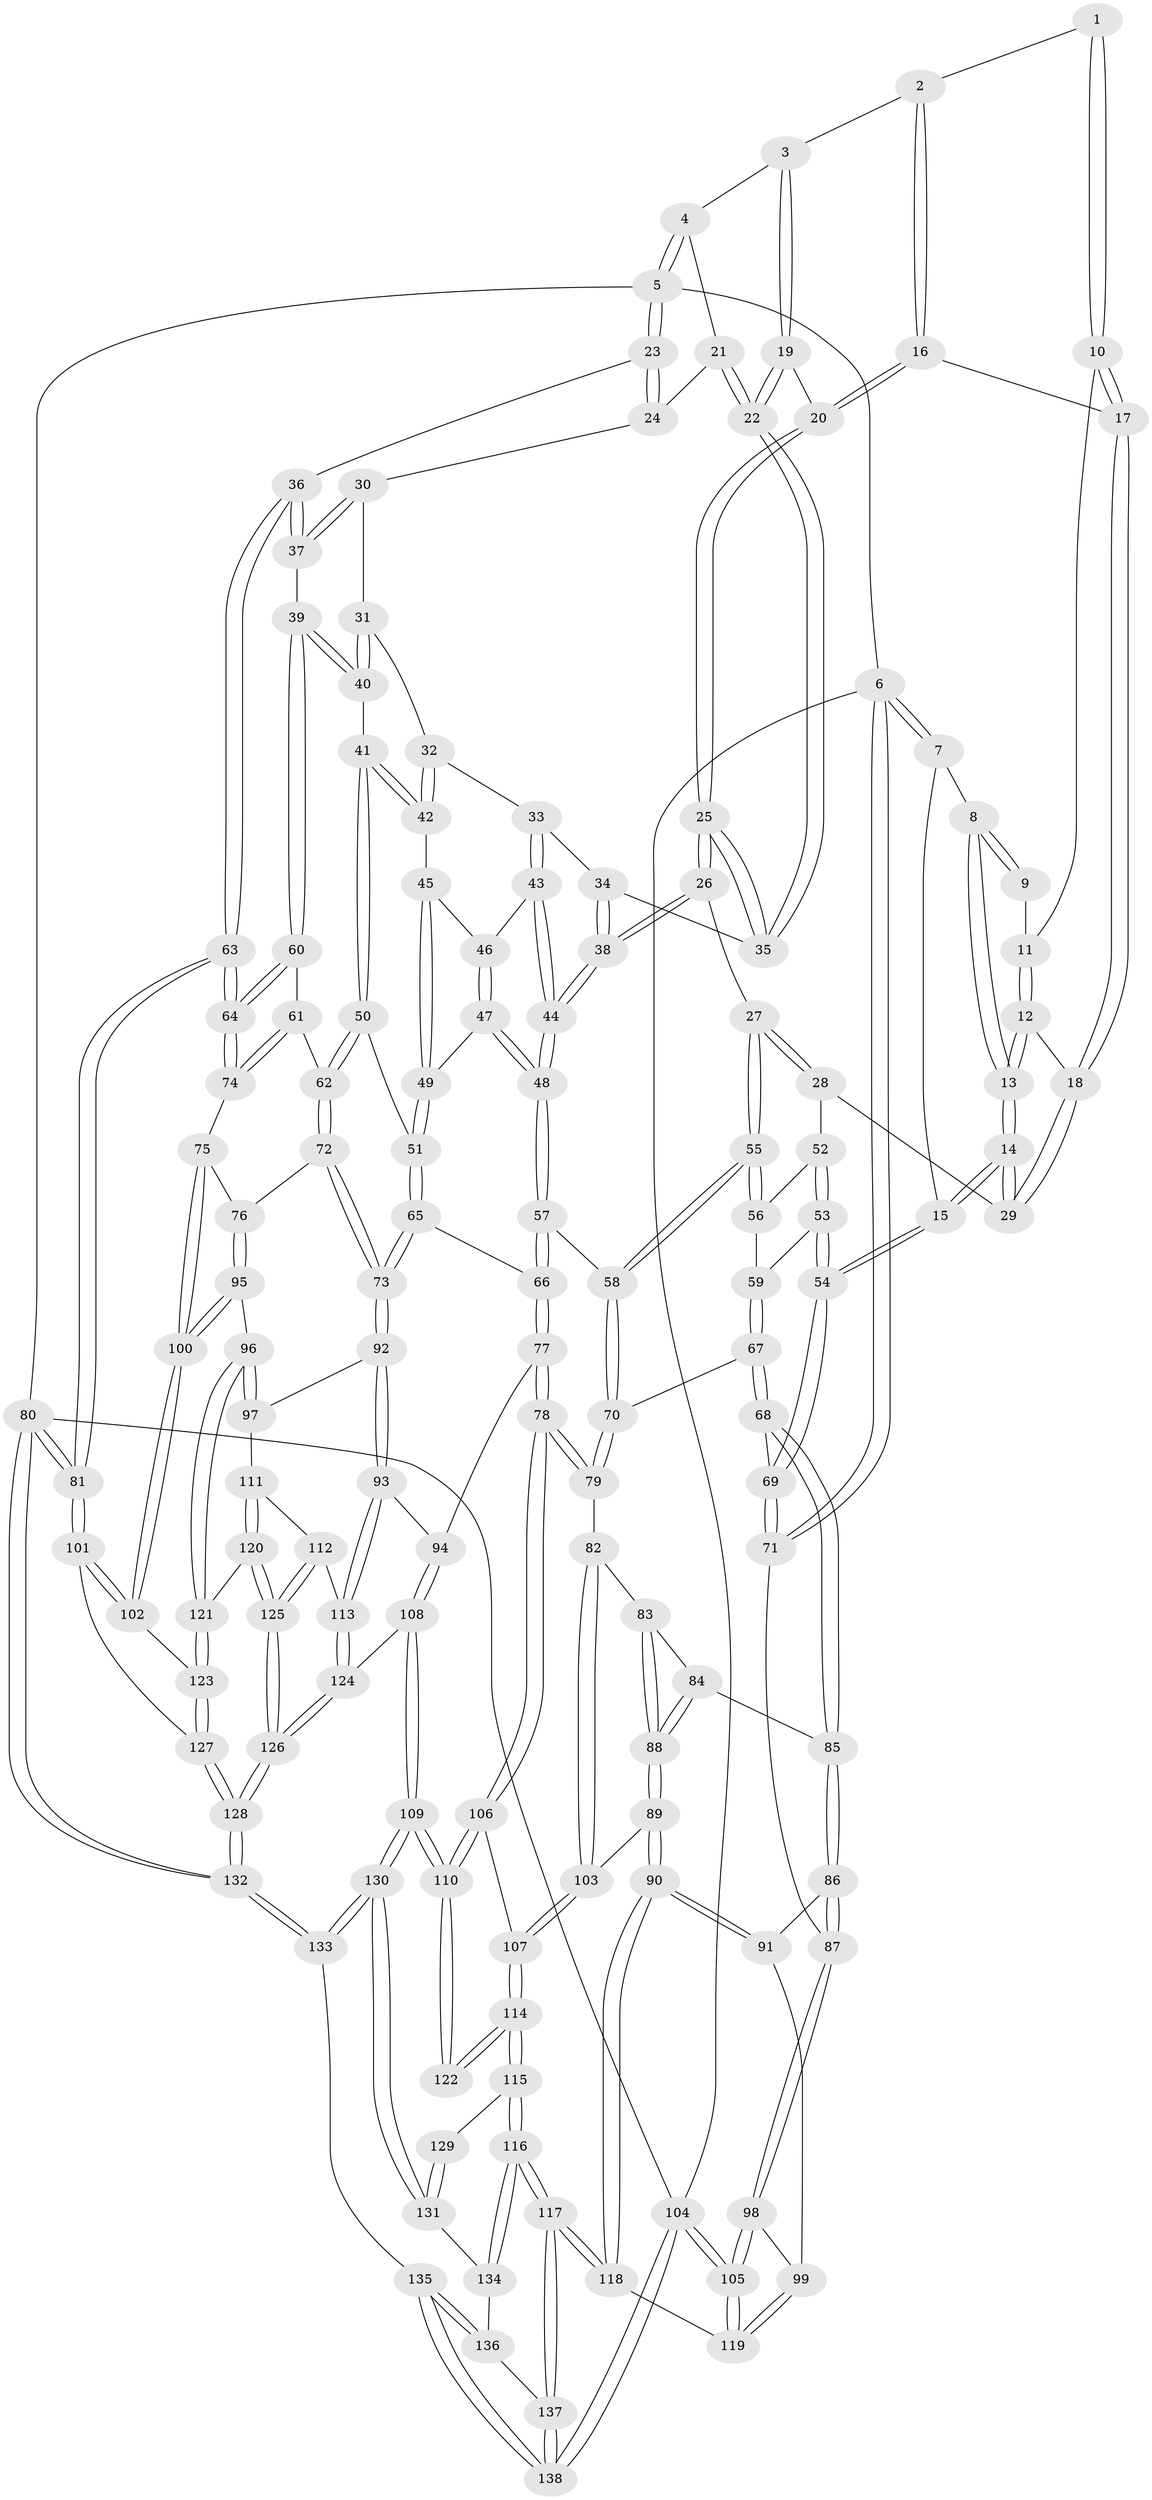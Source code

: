 // Generated by graph-tools (version 1.1) at 2025/27/03/09/25 03:27:04]
// undirected, 138 vertices, 342 edges
graph export_dot {
graph [start="1"]
  node [color=gray90,style=filled];
  1 [pos="+0.4498544127683337+0"];
  2 [pos="+0.5650433170860766+0"];
  3 [pos="+0.595853364247376+0"];
  4 [pos="+0.8606773528141124+0"];
  5 [pos="+1+0"];
  6 [pos="+0+0"];
  7 [pos="+0.02738538376471218+0"];
  8 [pos="+0.12595937465140886+0"];
  9 [pos="+0.26484226126433424+0"];
  10 [pos="+0.37232725434696967+0.04194325149987497"];
  11 [pos="+0.32353729484745053+0"];
  12 [pos="+0.30371962091086957+0.10074058836523557"];
  13 [pos="+0.17933148804147883+0.07141185295733063"];
  14 [pos="+0.07174563994490468+0.25889835992394306"];
  15 [pos="+0.055919427911469234+0.27769587007198976"];
  16 [pos="+0.4129214483886338+0.08110257830240722"];
  17 [pos="+0.3745358238099346+0.07819830566362085"];
  18 [pos="+0.3177705011875592+0.10785400509013368"];
  19 [pos="+0.6227856601925481+0"];
  20 [pos="+0.4651507605980732+0.12432076036007349"];
  21 [pos="+0.8090469056375663+0.05349714731598776"];
  22 [pos="+0.6604506893317065+0.06740557087431706"];
  23 [pos="+1+0"];
  24 [pos="+0.8913780919474433+0.09114133710757523"];
  25 [pos="+0.46852883351886004+0.24518299018074777"];
  26 [pos="+0.46657066357808274+0.2522541939738981"];
  27 [pos="+0.459446113831321+0.25481192861552704"];
  28 [pos="+0.3951485188979556+0.2523982757032448"];
  29 [pos="+0.3389758885265559+0.19172710830046194"];
  30 [pos="+0.8796930519890578+0.12925323016471035"];
  31 [pos="+0.7811607866558186+0.1781189876062585"];
  32 [pos="+0.7295155990695037+0.1732897293828217"];
  33 [pos="+0.701652624136879+0.16117272237125588"];
  34 [pos="+0.6726372630093509+0.09932663945540249"];
  35 [pos="+0.6610408309552129+0.07195202650661466"];
  36 [pos="+1+0.25431191104872297"];
  37 [pos="+0.9691602413982637+0.2902529052626754"];
  38 [pos="+0.5152933498151949+0.2775897897169395"];
  39 [pos="+0.9636333699976144+0.29383042282752986"];
  40 [pos="+0.8700775746343511+0.309585960185435"];
  41 [pos="+0.8389495755631763+0.3308620514536806"];
  42 [pos="+0.7613587487447961+0.29346614416576206"];
  43 [pos="+0.6821020249582856+0.1946111291813023"];
  44 [pos="+0.5488259054196654+0.29690640471598106"];
  45 [pos="+0.7200887863942129+0.310182528029682"];
  46 [pos="+0.6881845261050125+0.2580674081529511"];
  47 [pos="+0.6292242965581808+0.3647069424261064"];
  48 [pos="+0.588373075851509+0.362021343286224"];
  49 [pos="+0.6795863883246525+0.37806774552721706"];
  50 [pos="+0.7907007365413787+0.42111961254443475"];
  51 [pos="+0.6890499373116368+0.3863023070926837"];
  52 [pos="+0.36752409221607296+0.27657509162522387"];
  53 [pos="+0.2565995497192057+0.3396134745313354"];
  54 [pos="+0.05181791669619454+0.28270053616136337"];
  55 [pos="+0.42588706490851863+0.42846761420347923"];
  56 [pos="+0.3693941307085969+0.3712706998755921"];
  57 [pos="+0.5424265761878317+0.47188351286598945"];
  58 [pos="+0.4282326741785971+0.4875877038968139"];
  59 [pos="+0.29679342239441153+0.4126589841338109"];
  60 [pos="+0.943940738623333+0.4009710742399088"];
  61 [pos="+0.8927973734799755+0.47655546240763885"];
  62 [pos="+0.8052304245332301+0.4690449129370605"];
  63 [pos="+1+0.5692079026799605"];
  64 [pos="+1+0.5716984122771646"];
  65 [pos="+0.6511114466585949+0.5689374370327263"];
  66 [pos="+0.6219571343954934+0.5615369763193822"];
  67 [pos="+0.32516201984669957+0.4990816760971477"];
  68 [pos="+0.24477318189131572+0.5440266654692475"];
  69 [pos="+0+0.30809614068093377"];
  70 [pos="+0.4001440997783237+0.5101915105905536"];
  71 [pos="+0+0.33703690901575406"];
  72 [pos="+0.7595903792277306+0.5685283610513245"];
  73 [pos="+0.7050671787428829+0.5987507281799762"];
  74 [pos="+1+0.5832149103939207"];
  75 [pos="+0.9702944230435921+0.6072969727093235"];
  76 [pos="+0.7877623848431842+0.5810363416675665"];
  77 [pos="+0.4912755798370989+0.6682670607141145"];
  78 [pos="+0.44128022375296144+0.6631501068164206"];
  79 [pos="+0.43610253461906834+0.6579741374269296"];
  80 [pos="+1+1"];
  81 [pos="+1+0.8867688467031288"];
  82 [pos="+0.373613675062603+0.6681872539306507"];
  83 [pos="+0.36936553532462707+0.667296231250001"];
  84 [pos="+0.245872994150367+0.5741948628075625"];
  85 [pos="+0.2403042281631997+0.5546759512326008"];
  86 [pos="+0.13017520987112935+0.6108507762411093"];
  87 [pos="+0+0.4309979941936725"];
  88 [pos="+0.2543672131065136+0.6761350029046158"];
  89 [pos="+0.25227955092101656+0.6814801447209381"];
  90 [pos="+0.18731215151083974+0.7352781598104151"];
  91 [pos="+0.1298657199636144+0.6201473678986251"];
  92 [pos="+0.7045036458674007+0.6459152085849946"];
  93 [pos="+0.6080726879466026+0.7442711551198457"];
  94 [pos="+0.5258078986065223+0.7034101133267793"];
  95 [pos="+0.8887120649885396+0.728171459642187"];
  96 [pos="+0.8714058140191626+0.7349965582458924"];
  97 [pos="+0.7375368932480686+0.6958387148650005"];
  98 [pos="+0+0.6092479334397926"];
  99 [pos="+0.05319371060577527+0.7168472222247967"];
  100 [pos="+0.9044831982850212+0.726858155043257"];
  101 [pos="+1+0.8617042607292036"];
  102 [pos="+0.9115663509332593+0.735640320709382"];
  103 [pos="+0.3096629286819074+0.7399215593847457"];
  104 [pos="+0+1"];
  105 [pos="+0+0.8432507602183591"];
  106 [pos="+0.4292487625812185+0.7118284329107701"];
  107 [pos="+0.3130778359880933+0.7670678830140363"];
  108 [pos="+0.5002669775097773+0.8463683044561116"];
  109 [pos="+0.4621698968195177+0.8662274675159184"];
  110 [pos="+0.42443841959901385+0.8108464113926772"];
  111 [pos="+0.7379606119803264+0.7370058364543169"];
  112 [pos="+0.6749945531419056+0.8068853491822439"];
  113 [pos="+0.6082088165776691+0.7456524279794314"];
  114 [pos="+0.3118516874246847+0.7733133198640658"];
  115 [pos="+0.24699869234786473+0.8338729553675477"];
  116 [pos="+0.19928355975806294+0.8619831430409565"];
  117 [pos="+0.1689755586928281+0.8637458774037102"];
  118 [pos="+0.15365902386537186+0.8387117993500094"];
  119 [pos="+0.13895359926899203+0.8314010332377968"];
  120 [pos="+0.7709031552395815+0.8082525357881777"];
  121 [pos="+0.828606923170601+0.7967986301608663"];
  122 [pos="+0.40202028524606404+0.8099821132011444"];
  123 [pos="+0.8715301695155281+0.900878109157972"];
  124 [pos="+0.5658546035496215+0.8345366899190532"];
  125 [pos="+0.7075477298211057+0.9191038472722477"];
  126 [pos="+0.7026579228619035+0.9539641240798575"];
  127 [pos="+0.8788268663494929+0.9358376128403573"];
  128 [pos="+0.7343792800529932+1"];
  129 [pos="+0.3461646050226615+0.8388974848779421"];
  130 [pos="+0.4466795877818584+0.9366949160182167"];
  131 [pos="+0.3570290717444287+0.9203217718800102"];
  132 [pos="+0.7099728773373143+1"];
  133 [pos="+0.5405855019239748+1"];
  134 [pos="+0.3185767236343488+0.9199542346977939"];
  135 [pos="+0.39492795269890657+1"];
  136 [pos="+0.3111669984325217+0.9668220429042873"];
  137 [pos="+0.09330324183599412+1"];
  138 [pos="+0+1"];
  1 -- 2;
  1 -- 10;
  1 -- 10;
  2 -- 3;
  2 -- 16;
  2 -- 16;
  3 -- 4;
  3 -- 19;
  3 -- 19;
  4 -- 5;
  4 -- 5;
  4 -- 21;
  5 -- 6;
  5 -- 23;
  5 -- 23;
  5 -- 80;
  6 -- 7;
  6 -- 7;
  6 -- 71;
  6 -- 71;
  6 -- 104;
  7 -- 8;
  7 -- 15;
  8 -- 9;
  8 -- 9;
  8 -- 13;
  8 -- 13;
  9 -- 11;
  10 -- 11;
  10 -- 17;
  10 -- 17;
  11 -- 12;
  11 -- 12;
  12 -- 13;
  12 -- 13;
  12 -- 18;
  13 -- 14;
  13 -- 14;
  14 -- 15;
  14 -- 15;
  14 -- 29;
  14 -- 29;
  15 -- 54;
  15 -- 54;
  16 -- 17;
  16 -- 20;
  16 -- 20;
  17 -- 18;
  17 -- 18;
  18 -- 29;
  18 -- 29;
  19 -- 20;
  19 -- 22;
  19 -- 22;
  20 -- 25;
  20 -- 25;
  21 -- 22;
  21 -- 22;
  21 -- 24;
  22 -- 35;
  22 -- 35;
  23 -- 24;
  23 -- 24;
  23 -- 36;
  24 -- 30;
  25 -- 26;
  25 -- 26;
  25 -- 35;
  25 -- 35;
  26 -- 27;
  26 -- 38;
  26 -- 38;
  27 -- 28;
  27 -- 28;
  27 -- 55;
  27 -- 55;
  28 -- 29;
  28 -- 52;
  30 -- 31;
  30 -- 37;
  30 -- 37;
  31 -- 32;
  31 -- 40;
  31 -- 40;
  32 -- 33;
  32 -- 42;
  32 -- 42;
  33 -- 34;
  33 -- 43;
  33 -- 43;
  34 -- 35;
  34 -- 38;
  34 -- 38;
  36 -- 37;
  36 -- 37;
  36 -- 63;
  36 -- 63;
  37 -- 39;
  38 -- 44;
  38 -- 44;
  39 -- 40;
  39 -- 40;
  39 -- 60;
  39 -- 60;
  40 -- 41;
  41 -- 42;
  41 -- 42;
  41 -- 50;
  41 -- 50;
  42 -- 45;
  43 -- 44;
  43 -- 44;
  43 -- 46;
  44 -- 48;
  44 -- 48;
  45 -- 46;
  45 -- 49;
  45 -- 49;
  46 -- 47;
  46 -- 47;
  47 -- 48;
  47 -- 48;
  47 -- 49;
  48 -- 57;
  48 -- 57;
  49 -- 51;
  49 -- 51;
  50 -- 51;
  50 -- 62;
  50 -- 62;
  51 -- 65;
  51 -- 65;
  52 -- 53;
  52 -- 53;
  52 -- 56;
  53 -- 54;
  53 -- 54;
  53 -- 59;
  54 -- 69;
  54 -- 69;
  55 -- 56;
  55 -- 56;
  55 -- 58;
  55 -- 58;
  56 -- 59;
  57 -- 58;
  57 -- 66;
  57 -- 66;
  58 -- 70;
  58 -- 70;
  59 -- 67;
  59 -- 67;
  60 -- 61;
  60 -- 64;
  60 -- 64;
  61 -- 62;
  61 -- 74;
  61 -- 74;
  62 -- 72;
  62 -- 72;
  63 -- 64;
  63 -- 64;
  63 -- 81;
  63 -- 81;
  64 -- 74;
  64 -- 74;
  65 -- 66;
  65 -- 73;
  65 -- 73;
  66 -- 77;
  66 -- 77;
  67 -- 68;
  67 -- 68;
  67 -- 70;
  68 -- 69;
  68 -- 85;
  68 -- 85;
  69 -- 71;
  69 -- 71;
  70 -- 79;
  70 -- 79;
  71 -- 87;
  72 -- 73;
  72 -- 73;
  72 -- 76;
  73 -- 92;
  73 -- 92;
  74 -- 75;
  75 -- 76;
  75 -- 100;
  75 -- 100;
  76 -- 95;
  76 -- 95;
  77 -- 78;
  77 -- 78;
  77 -- 94;
  78 -- 79;
  78 -- 79;
  78 -- 106;
  78 -- 106;
  79 -- 82;
  80 -- 81;
  80 -- 81;
  80 -- 132;
  80 -- 132;
  80 -- 104;
  81 -- 101;
  81 -- 101;
  82 -- 83;
  82 -- 103;
  82 -- 103;
  83 -- 84;
  83 -- 88;
  83 -- 88;
  84 -- 85;
  84 -- 88;
  84 -- 88;
  85 -- 86;
  85 -- 86;
  86 -- 87;
  86 -- 87;
  86 -- 91;
  87 -- 98;
  87 -- 98;
  88 -- 89;
  88 -- 89;
  89 -- 90;
  89 -- 90;
  89 -- 103;
  90 -- 91;
  90 -- 91;
  90 -- 118;
  90 -- 118;
  91 -- 99;
  92 -- 93;
  92 -- 93;
  92 -- 97;
  93 -- 94;
  93 -- 113;
  93 -- 113;
  94 -- 108;
  94 -- 108;
  95 -- 96;
  95 -- 100;
  95 -- 100;
  96 -- 97;
  96 -- 97;
  96 -- 121;
  96 -- 121;
  97 -- 111;
  98 -- 99;
  98 -- 105;
  98 -- 105;
  99 -- 119;
  99 -- 119;
  100 -- 102;
  100 -- 102;
  101 -- 102;
  101 -- 102;
  101 -- 127;
  102 -- 123;
  103 -- 107;
  103 -- 107;
  104 -- 105;
  104 -- 105;
  104 -- 138;
  104 -- 138;
  105 -- 119;
  105 -- 119;
  106 -- 107;
  106 -- 110;
  106 -- 110;
  107 -- 114;
  107 -- 114;
  108 -- 109;
  108 -- 109;
  108 -- 124;
  109 -- 110;
  109 -- 110;
  109 -- 130;
  109 -- 130;
  110 -- 122;
  110 -- 122;
  111 -- 112;
  111 -- 120;
  111 -- 120;
  112 -- 113;
  112 -- 125;
  112 -- 125;
  113 -- 124;
  113 -- 124;
  114 -- 115;
  114 -- 115;
  114 -- 122;
  114 -- 122;
  115 -- 116;
  115 -- 116;
  115 -- 129;
  116 -- 117;
  116 -- 117;
  116 -- 134;
  116 -- 134;
  117 -- 118;
  117 -- 118;
  117 -- 137;
  117 -- 137;
  118 -- 119;
  120 -- 121;
  120 -- 125;
  120 -- 125;
  121 -- 123;
  121 -- 123;
  123 -- 127;
  123 -- 127;
  124 -- 126;
  124 -- 126;
  125 -- 126;
  125 -- 126;
  126 -- 128;
  126 -- 128;
  127 -- 128;
  127 -- 128;
  128 -- 132;
  128 -- 132;
  129 -- 131;
  129 -- 131;
  130 -- 131;
  130 -- 131;
  130 -- 133;
  130 -- 133;
  131 -- 134;
  132 -- 133;
  132 -- 133;
  133 -- 135;
  134 -- 136;
  135 -- 136;
  135 -- 136;
  135 -- 138;
  135 -- 138;
  136 -- 137;
  137 -- 138;
  137 -- 138;
}
